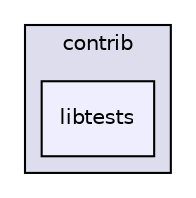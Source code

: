 digraph "png/lpng1612/contrib/libtests" {
  compound=true
  node [ fontsize="10", fontname="Helvetica"];
  edge [ labelfontsize="10", labelfontname="Helvetica"];
  subgraph clusterdir_1bdd4d8401a0ccf8f6cce33345e3b469 {
    graph [ bgcolor="#ddddee", pencolor="black", label="contrib" fontname="Helvetica", fontsize="10", URL="dir_1bdd4d8401a0ccf8f6cce33345e3b469.html"]
  dir_43f3d16bc55ef4c3da57e34d78f3e755 [shape=box, label="libtests", style="filled", fillcolor="#eeeeff", pencolor="black", URL="dir_43f3d16bc55ef4c3da57e34d78f3e755.html"];
  }
}

